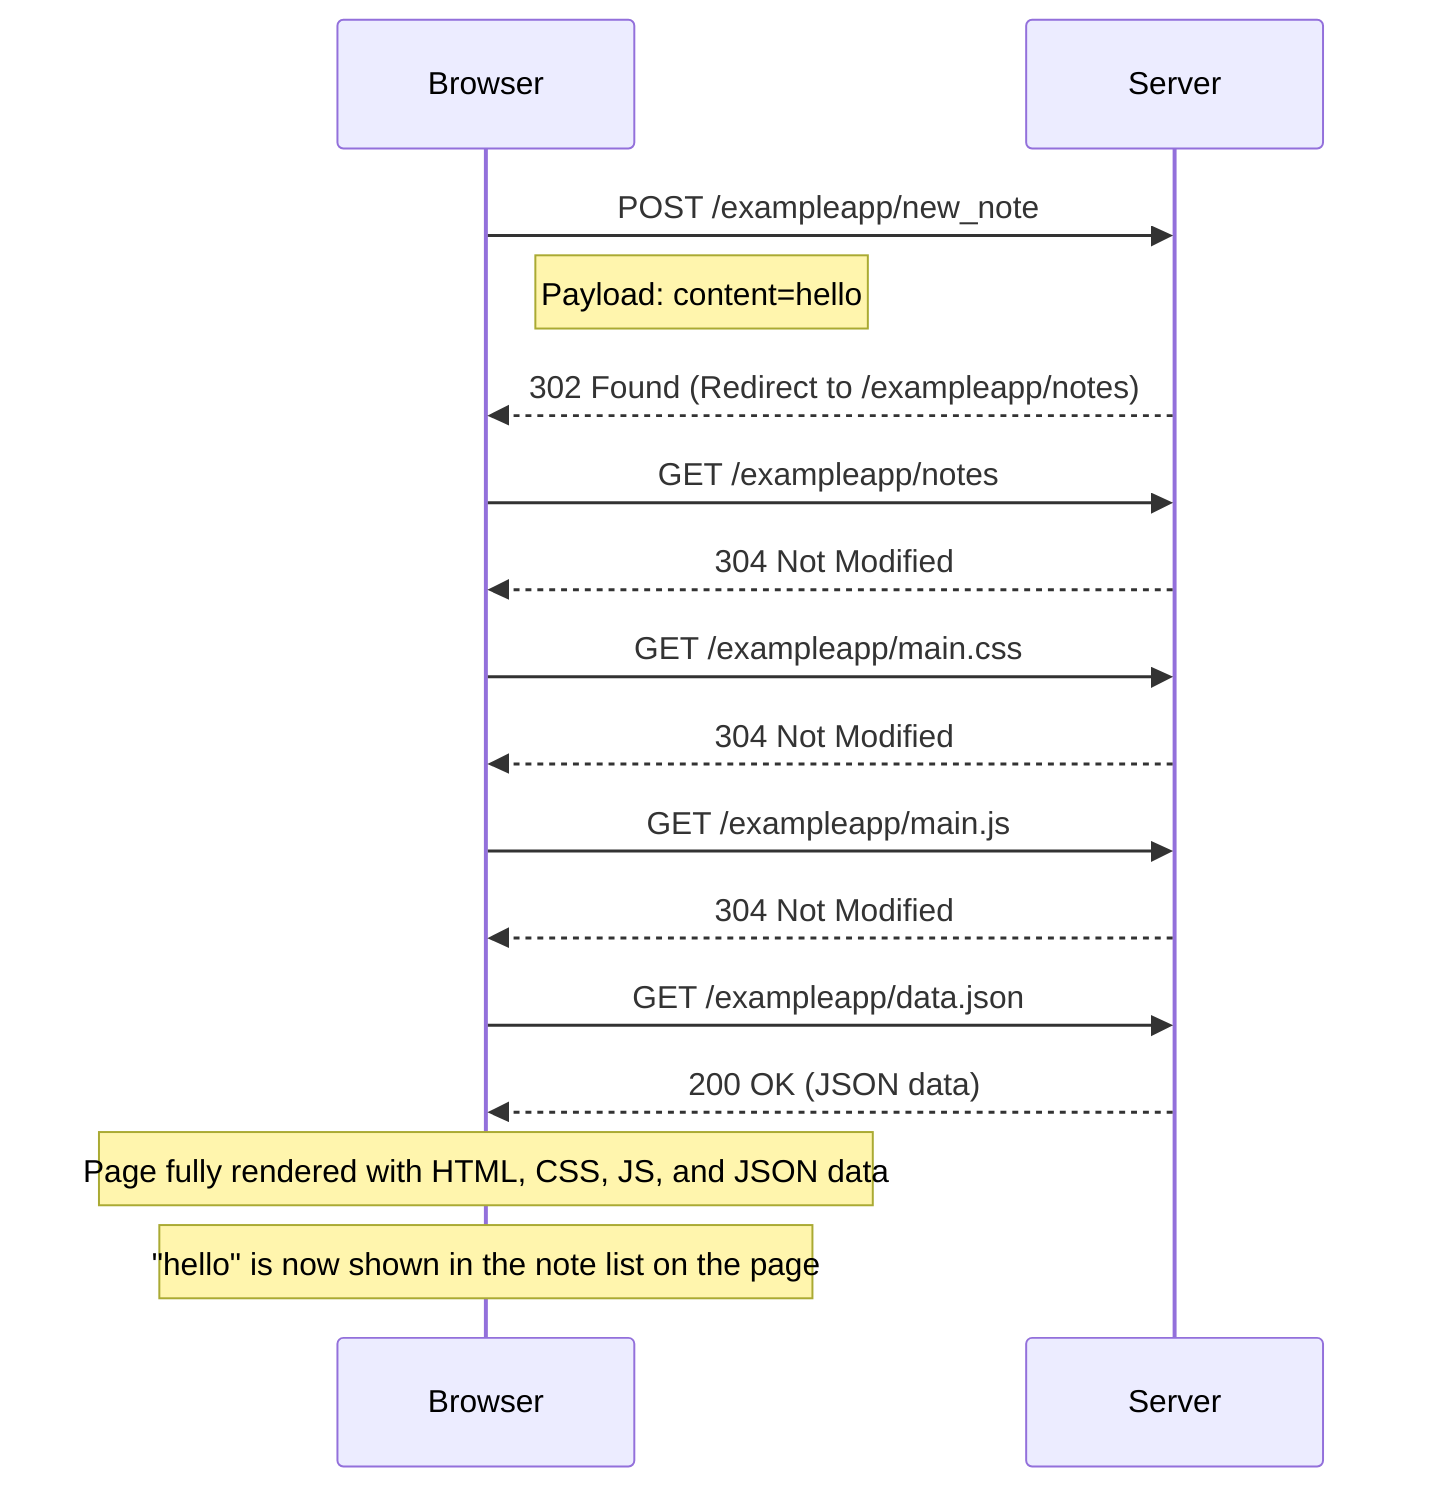 sequenceDiagram
    participant Browser
    participant Server

    
    Browser->>Server: POST /exampleapp/new_note
    Note right of Browser: Payload: content=hello
    Server-->>Browser: 302 Found (Redirect to /exampleapp/notes)

    
    Browser->>Server: GET /exampleapp/notes
    Server-->>Browser: 304 Not Modified

    
    Browser->>Server: GET /exampleapp/main.css
    Server-->>Browser: 304 Not Modified

    
    Browser->>Server: GET /exampleapp/main.js
    Server-->>Browser: 304 Not Modified

    
    Browser->>Server: GET /exampleapp/data.json
    Server-->>Browser: 200 OK (JSON data)

    Note over Browser: Page fully rendered with HTML, CSS, JS, and JSON data
    Note over Browser: "hello" is now shown in the note list on the page